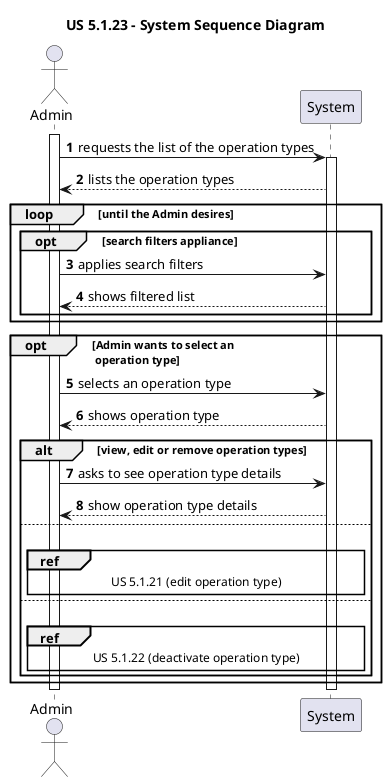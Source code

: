 @startuml
'https://plantuml.com/sequence-diagram

title "US 5.1.23 - System Sequence Diagram"

autonumber

actor Admin as ADM
participant System as SYS

activate ADM

ADM -> SYS : requests the list of the operation types
activate SYS

SYS --> ADM : lists the operation types

 loop until the Admin desires

opt search filters appliance
        ADM -> SYS : applies search filters

        SYS --> ADM : shows filtered list
        end opt
    end loop

    opt Admin wants to select an\n operation type

    ADM -> SYS : selects an operation type
    SYS --> ADM : shows operation type

        alt view, edit or remove operation types

        ADM -> SYS : asks to see operation type details
        SYS --> ADM : show operation type details
        else
        |||
        ref over ADM, SYS : US 5.1.21 (edit operation type)

        else
        |||
            ref over ADM, SYS : US 5.1.22 (deactivate operation type)
        end alt
    end opt

deactivate ADM
deactivate SYS


@enduml
